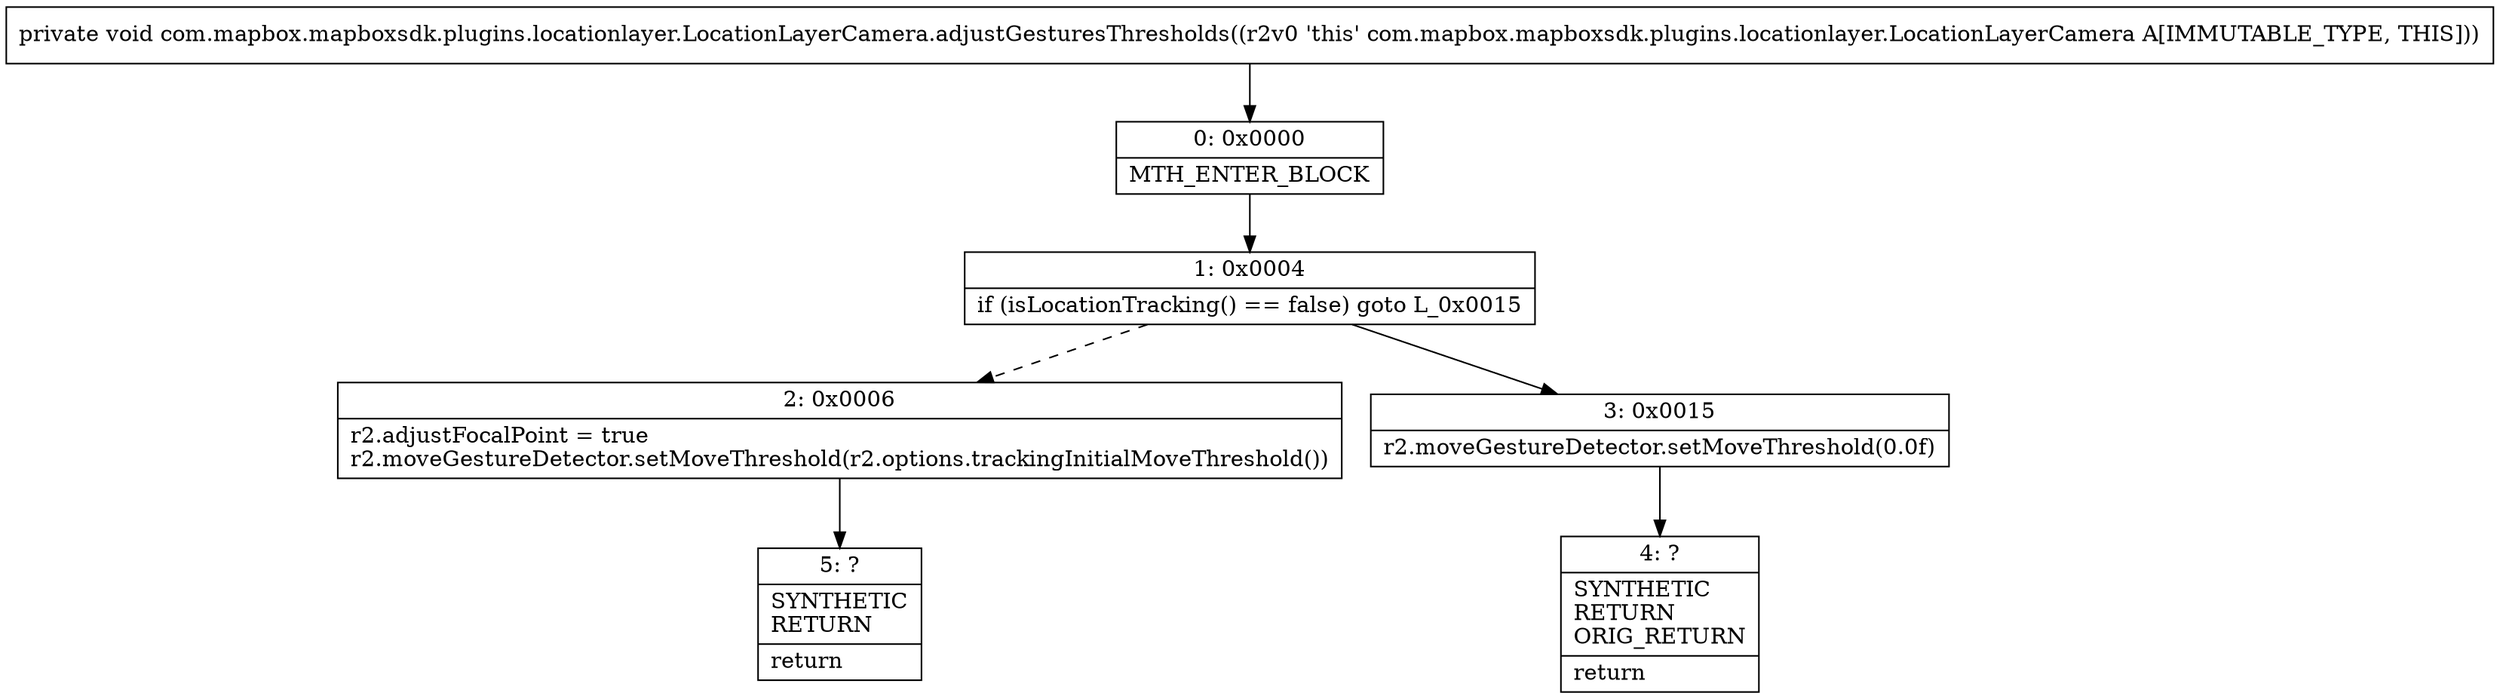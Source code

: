digraph "CFG forcom.mapbox.mapboxsdk.plugins.locationlayer.LocationLayerCamera.adjustGesturesThresholds()V" {
Node_0 [shape=record,label="{0\:\ 0x0000|MTH_ENTER_BLOCK\l}"];
Node_1 [shape=record,label="{1\:\ 0x0004|if (isLocationTracking() == false) goto L_0x0015\l}"];
Node_2 [shape=record,label="{2\:\ 0x0006|r2.adjustFocalPoint = true\lr2.moveGestureDetector.setMoveThreshold(r2.options.trackingInitialMoveThreshold())\l}"];
Node_3 [shape=record,label="{3\:\ 0x0015|r2.moveGestureDetector.setMoveThreshold(0.0f)\l}"];
Node_4 [shape=record,label="{4\:\ ?|SYNTHETIC\lRETURN\lORIG_RETURN\l|return\l}"];
Node_5 [shape=record,label="{5\:\ ?|SYNTHETIC\lRETURN\l|return\l}"];
MethodNode[shape=record,label="{private void com.mapbox.mapboxsdk.plugins.locationlayer.LocationLayerCamera.adjustGesturesThresholds((r2v0 'this' com.mapbox.mapboxsdk.plugins.locationlayer.LocationLayerCamera A[IMMUTABLE_TYPE, THIS])) }"];
MethodNode -> Node_0;
Node_0 -> Node_1;
Node_1 -> Node_2[style=dashed];
Node_1 -> Node_3;
Node_2 -> Node_5;
Node_3 -> Node_4;
}

